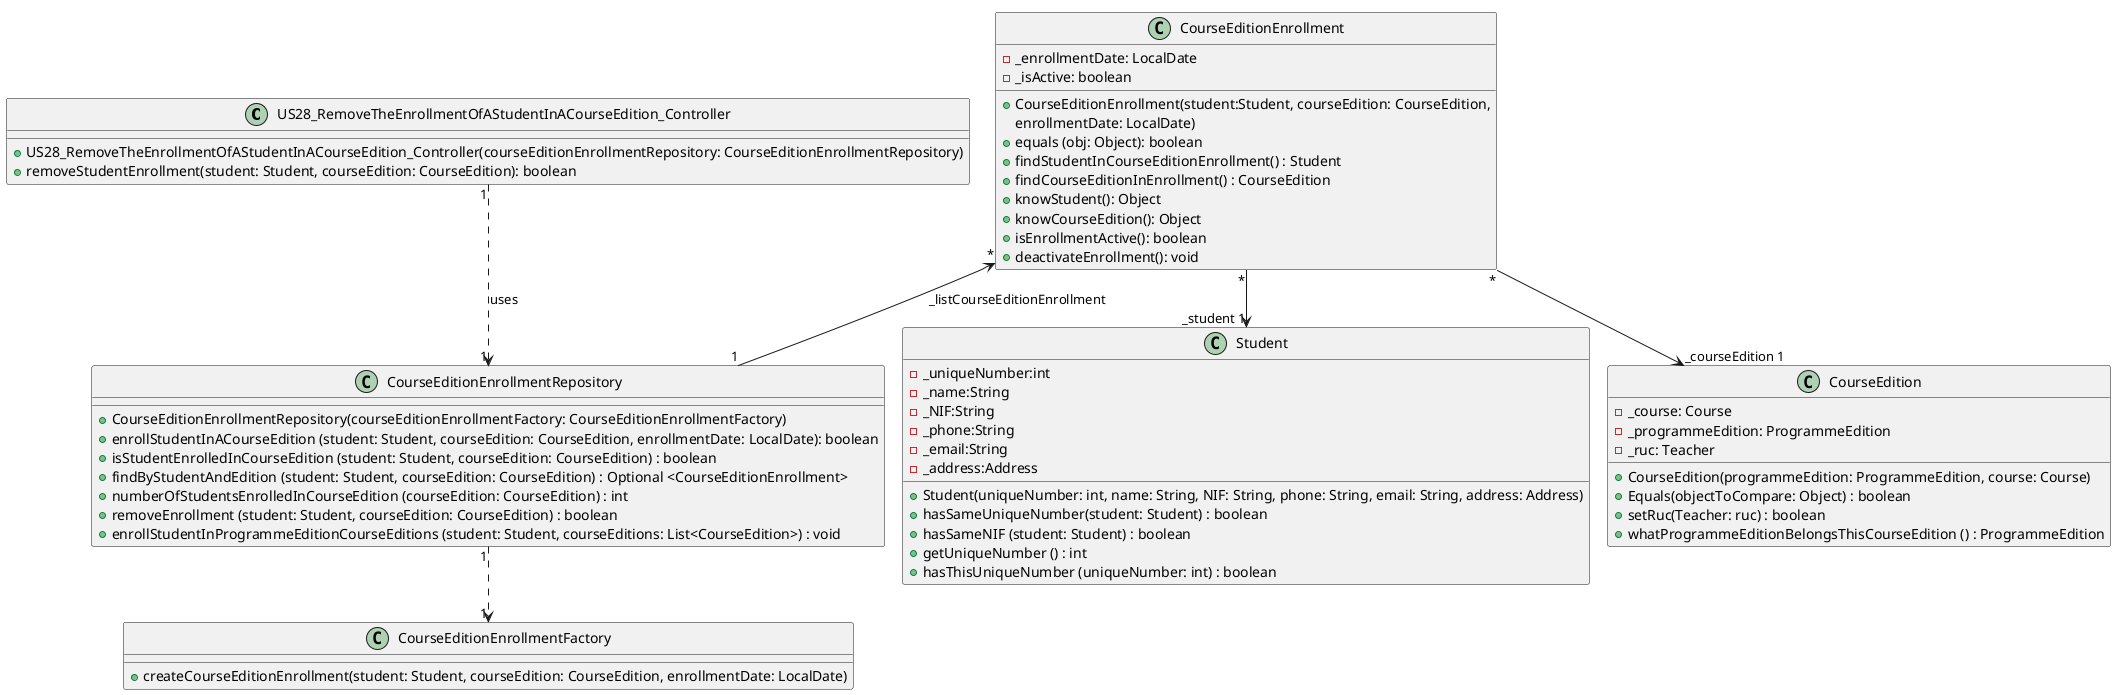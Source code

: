 @startuml
!pragma layout smetana


class US28_RemoveTheEnrollmentOfAStudentInACourseEdition_Controller {
    +US28_RemoveTheEnrollmentOfAStudentInACourseEdition_Controller(courseEditionEnrollmentRepository: CourseEditionEnrollmentRepository)
    +removeStudentEnrollment(student: Student, courseEdition: CourseEdition): boolean
}

class CourseEditionEnrollment {
    -_enrollmentDate: LocalDate
    -_isActive: boolean
    +CourseEditionEnrollment(student:Student, courseEdition: CourseEdition,
     enrollmentDate: LocalDate)
    +equals (obj: Object): boolean
    +findStudentInCourseEditionEnrollment() : Student
    +findCourseEditionInEnrollment() : CourseEdition
    +knowStudent(): Object
    +knowCourseEdition(): Object
    +isEnrollmentActive(): boolean
    +deactivateEnrollment(): void
}

class CourseEditionEnrollmentRepository {
    +CourseEditionEnrollmentRepository(courseEditionEnrollmentFactory: CourseEditionEnrollmentFactory)
    +enrollStudentInACourseEdition (student: Student, courseEdition: CourseEdition, enrollmentDate: LocalDate): boolean
    +isStudentEnrolledInCourseEdition (student: Student, courseEdition: CourseEdition) : boolean
    +findByStudentAndEdition (student: Student, courseEdition: CourseEdition) : Optional <CourseEditionEnrollment>
    +numberOfStudentsEnrolledInCourseEdition (courseEdition: CourseEdition) : int
    +removeEnrollment (student: Student, courseEdition: CourseEdition) : boolean
    +enrollStudentInProgrammeEditionCourseEditions (student: Student, courseEditions: List<CourseEdition>) : void
}

class Student {
    -_uniqueNumber:int
    -_name:String
    -_NIF:String
    -_phone:String
    -_email:String
    -_address:Address
    +Student(uniqueNumber: int, name: String, NIF: String, phone: String, email: String, address: Address)
    +hasSameUniqueNumber(student: Student) : boolean
    +hasSameNIF (student: Student) : boolean
    +getUniqueNumber () : int
    +hasThisUniqueNumber (uniqueNumber: int) : boolean
}

class CourseEdition {
    -_course: Course
    -_programmeEdition: ProgrammeEdition
    -_ruc: Teacher
    +CourseEdition(programmeEdition: ProgrammeEdition, course: Course)
    +Equals(objectToCompare: Object) : boolean
    +setRuc(Teacher: ruc) : boolean
    +whatProgrammeEditionBelongsThisCourseEdition () : ProgrammeEdition
}

class CourseEditionEnrollmentFactory{
    +createCourseEditionEnrollment(student: Student, courseEdition: CourseEdition, enrollmentDate: LocalDate)
}




CourseEditionEnrollment "*" --> "_student 1" Student
CourseEditionEnrollment "*" --> "_courseEdition 1  " CourseEdition
CourseEditionEnrollment "                                *" <-- "1" CourseEditionEnrollmentRepository: _listCourseEditionEnrollment
US28_RemoveTheEnrollmentOfAStudentInACourseEdition_Controller "1"..> "1" CourseEditionEnrollmentRepository : uses
CourseEditionEnrollmentRepository "1" ..> "1" CourseEditionEnrollmentFactory
@enduml